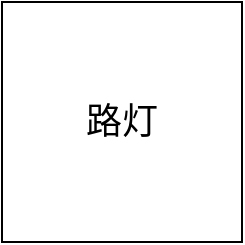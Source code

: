 <mxfile version="15.5.4" type="github">
  <diagram id="2jQOsYJmNNE00CzkZMO8" name="Page-1">
    <mxGraphModel dx="1422" dy="766" grid="1" gridSize="10" guides="1" tooltips="1" connect="1" arrows="1" fold="1" page="1" pageScale="1" pageWidth="827" pageHeight="1169" math="0" shadow="0">
      <root>
        <mxCell id="0" />
        <mxCell id="1" parent="0" />
        <mxCell id="PuEa_OVbAe6Mb75oJU7H-1" value="&lt;font style=&quot;font-size: 18px&quot;&gt;路灯&lt;/font&gt;" style="whiteSpace=wrap;html=1;aspect=fixed;" parent="1" vertex="1">
          <mxGeometry x="340" y="250" width="120" height="120" as="geometry" />
        </mxCell>
      </root>
    </mxGraphModel>
  </diagram>
</mxfile>
